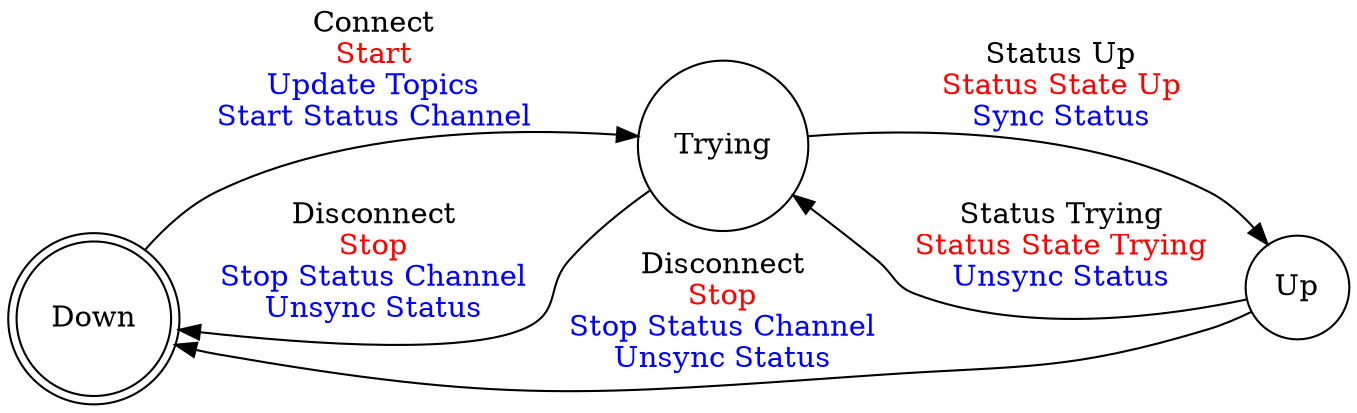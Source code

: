 digraph status_base {
    rankdir = LR;
    size = 20;
    overlap = false;
    splines = true;
    bgcolor=transparent;
    // concentrate = true;
    node [shape = doublecircle]; Down;
    node [shape = circle];
       Down -> Trying [label = <Connect<br></br><Font Color="Red">Start<Br></Br></Font><Font Color="Blue">Update Topics<Br></Br>Start Status Channel<Br></Br></Font>>;
                                 labeltooltip = "Tooltip" ];
       Trying -> Up [label = <Status Up<br></br><Font Color="Red">Status State Up<Br></Br></Font><Font Color="Blue">Sync Status<Br></Br></Font>>;
                                 labeltooltip = "Tooltip" ];
       Trying -> Down [label = <Disconnect<br></br><Font Color="Red">Stop<Br></Br></Font><Font Color="Blue">Stop Status Channel<Br></Br>Unsync Status<Br></Br></Font>>;
                                 labeltooltip = "Tooltip" ];
       Up -> Trying [label = <Status Trying<br></br><Font Color="Red">Status State Trying<Br></Br></Font><Font Color="Blue">Unsync Status<Br></Br></Font>>;
                                 labeltooltip = "Tooltip" ];
       Up -> Down [label = <Disconnect<br></br><Font Color="Red">Stop<Br></Br></Font><Font Color="Blue">Stop Status Channel<Br></Br>Unsync Status<Br></Br></Font>>;
                                 labeltooltip = "Tooltip" ];
}
